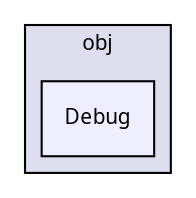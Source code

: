 digraph "obj/Debug" {
  compound=true
  node [ fontsize="10", fontname="FreeSans.ttf"];
  edge [ labelfontsize="10", labelfontname="FreeSans.ttf"];
  subgraph clusterdir_43724e81dd40e09f32417973865cdd64 {
    graph [ bgcolor="#ddddee", pencolor="black", label="obj" fontname="FreeSans.ttf", fontsize="10", URL="dir_43724e81dd40e09f32417973865cdd64.html"]
  dir_a71c3b2ad23b9ff58220dd012d201987 [shape=box, label="Debug", style="filled", fillcolor="#eeeeff", pencolor="black", URL="dir_a71c3b2ad23b9ff58220dd012d201987.html"];
  }
}
